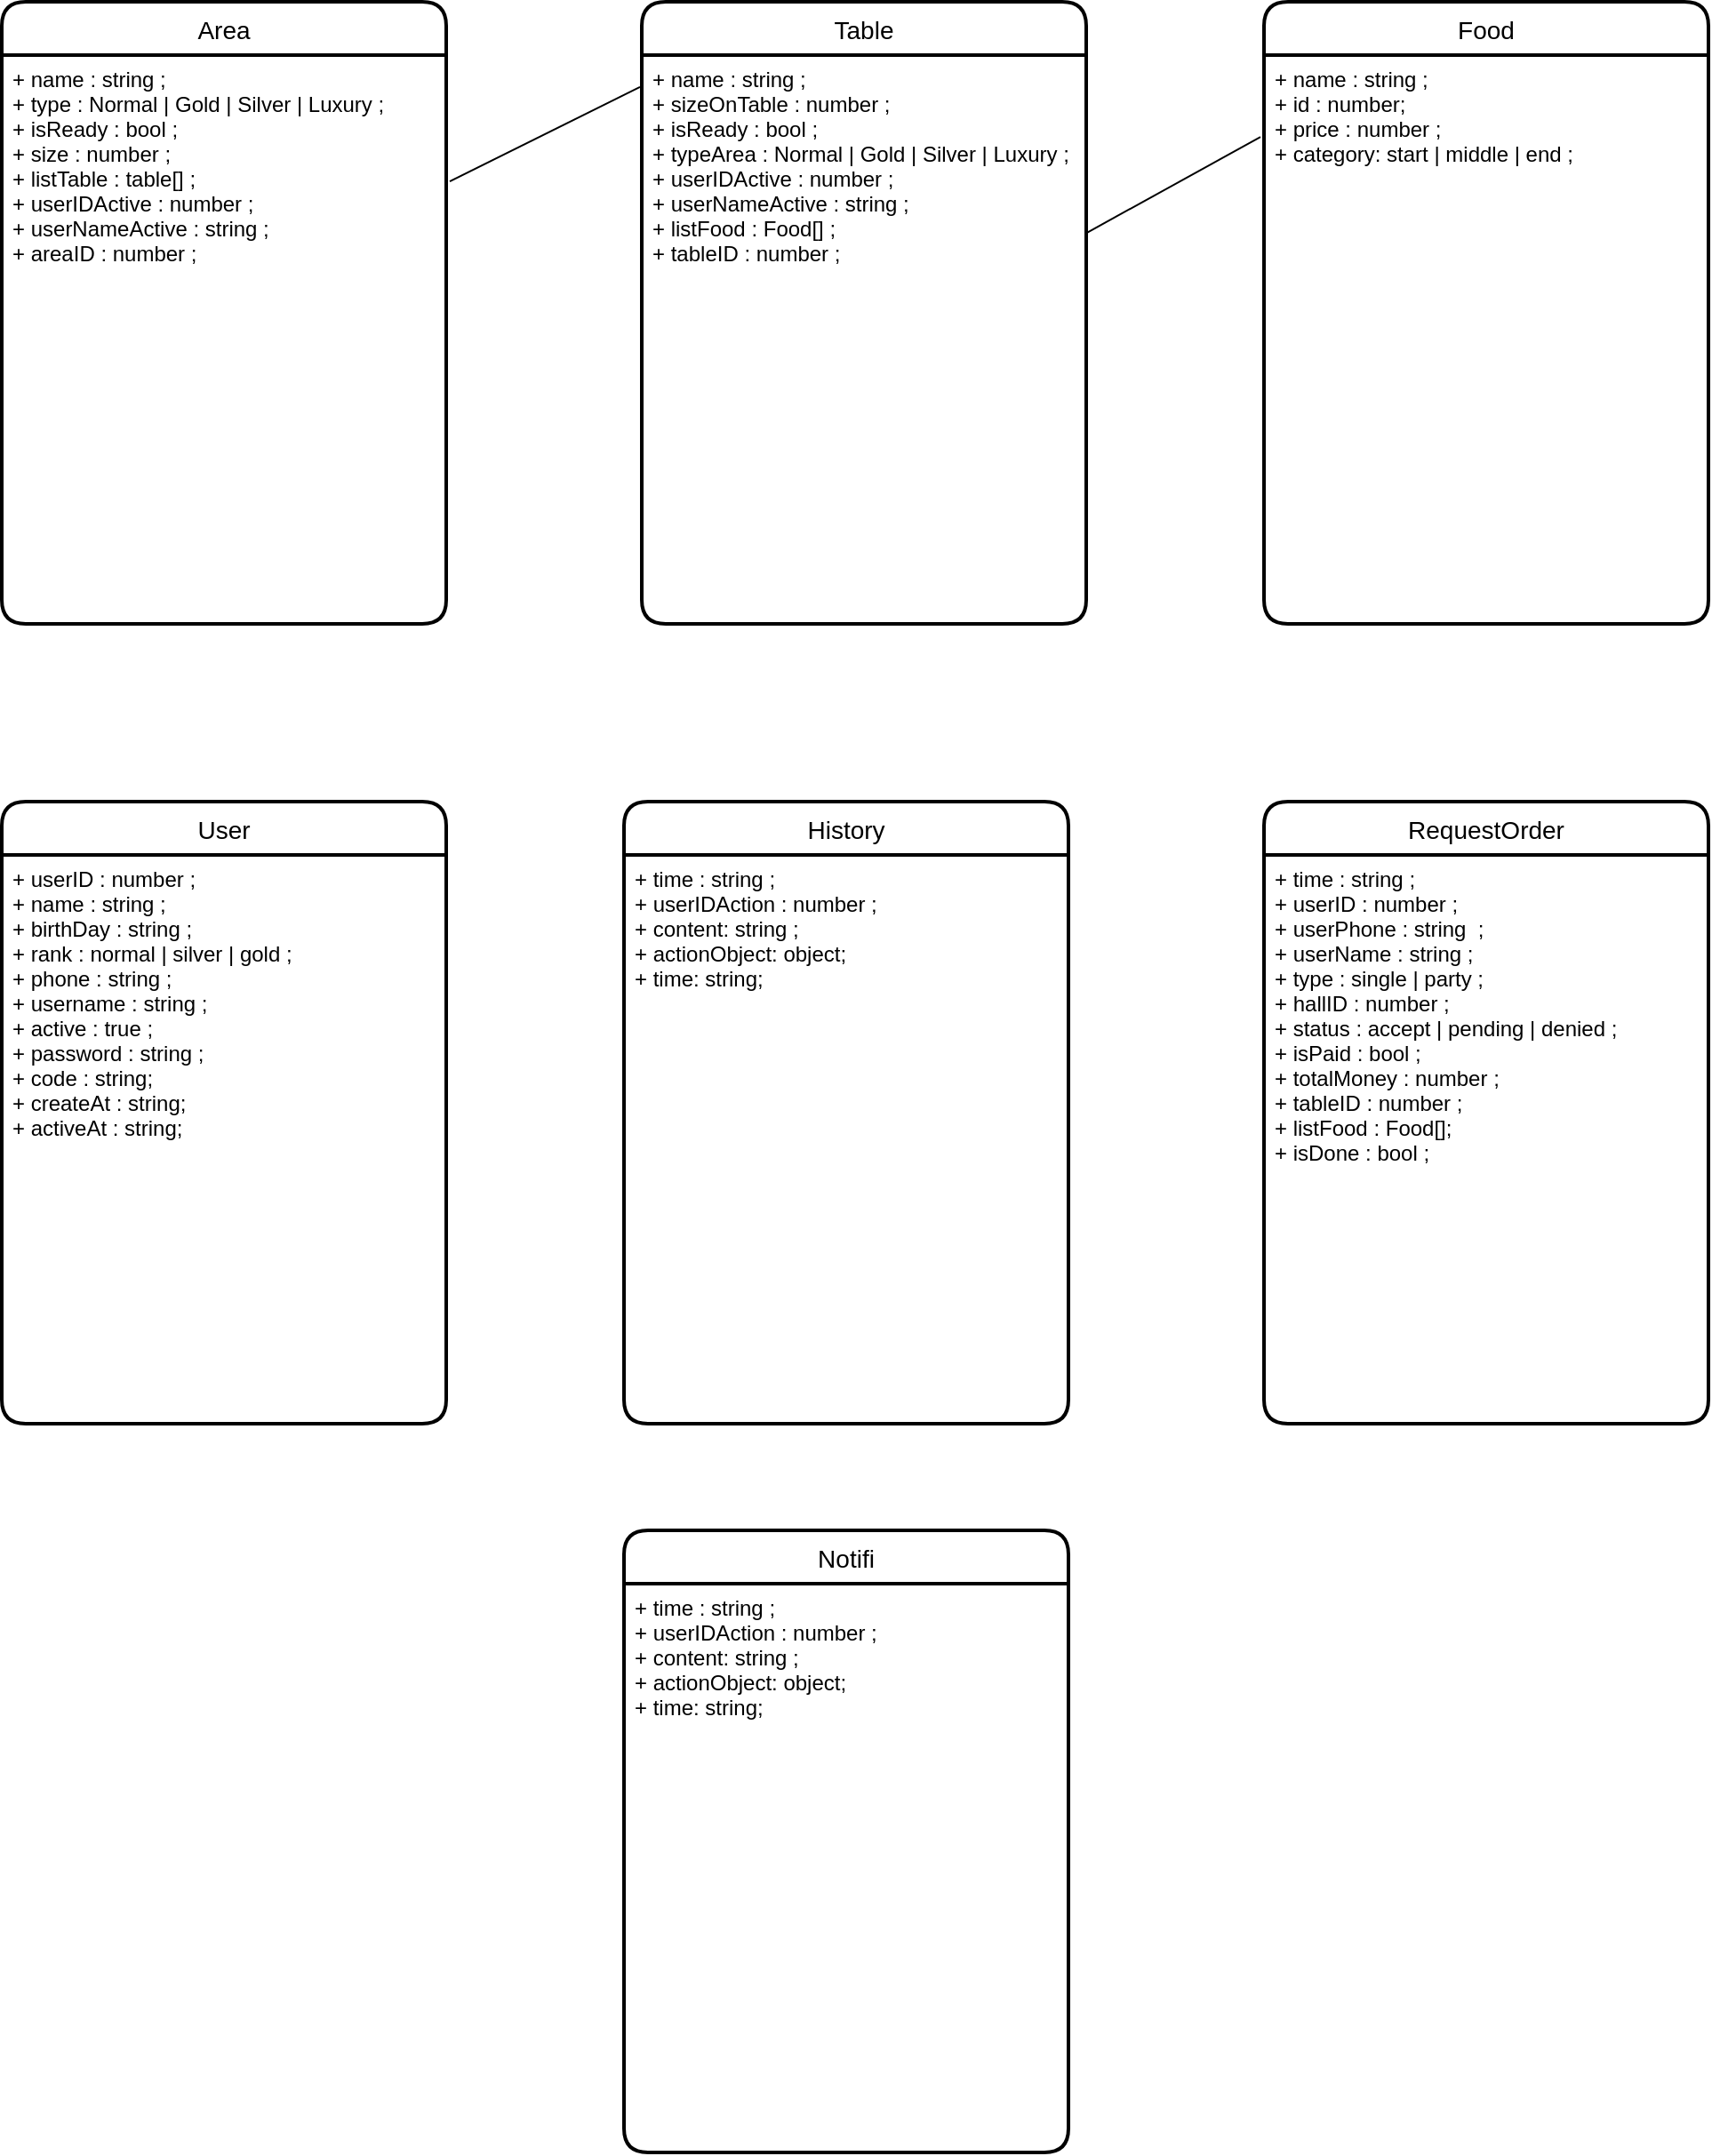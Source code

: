 <mxfile version="16.6.4" type="github">
  <diagram id="YImii7tiH5j1vaAjQ2aK" name="Page-1">
    <mxGraphModel dx="6830" dy="563" grid="1" gridSize="10" guides="1" tooltips="1" connect="1" arrows="1" fold="1" page="1" pageScale="1" pageWidth="3000" pageHeight="3000" math="0" shadow="0">
      <root>
        <mxCell id="0" />
        <mxCell id="1" parent="0" />
        <mxCell id="hHw5ABc2bmfRjNLqlmMM-9" value="Area" style="swimlane;childLayout=stackLayout;horizontal=1;startSize=30;horizontalStack=0;rounded=1;fontSize=14;fontStyle=0;strokeWidth=2;resizeParent=0;resizeLast=1;shadow=0;dashed=0;align=center;" parent="1" vertex="1">
          <mxGeometry x="-3720" y="1100" width="250" height="350" as="geometry" />
        </mxCell>
        <mxCell id="hHw5ABc2bmfRjNLqlmMM-10" value="+ name : string ;&#xa;+ type : Normal | Gold | Silver | Luxury ;&#xa;+ isReady : bool ;&#xa;+ size : number ;&#xa;+ listTable : table[] ;&#xa;+ userIDActive : number ;&#xa;+ userNameActive : string ; &#xa;+ areaID : number ;" style="align=left;strokeColor=none;fillColor=none;spacingLeft=4;fontSize=12;verticalAlign=top;resizable=0;rotatable=0;part=1;" parent="hHw5ABc2bmfRjNLqlmMM-9" vertex="1">
          <mxGeometry y="30" width="250" height="320" as="geometry" />
        </mxCell>
        <mxCell id="hHw5ABc2bmfRjNLqlmMM-13" value="Table" style="swimlane;childLayout=stackLayout;horizontal=1;startSize=30;horizontalStack=0;rounded=1;fontSize=14;fontStyle=0;strokeWidth=2;resizeParent=0;resizeLast=1;shadow=0;dashed=0;align=center;" parent="1" vertex="1">
          <mxGeometry x="-3360" y="1100" width="250" height="350" as="geometry" />
        </mxCell>
        <mxCell id="hHw5ABc2bmfRjNLqlmMM-14" value="+ name : string ;&#xa;+ sizeOnTable : number ;&#xa;+ isReady : bool ;&#xa;+ typeArea : Normal | Gold | Silver | Luxury ;&#xa;+ userIDActive : number ;&#xa;+ userNameActive : string ;&#xa;+ listFood : Food[] ;&#xa;+ tableID : number ;" style="align=left;strokeColor=none;fillColor=none;spacingLeft=4;fontSize=12;verticalAlign=top;resizable=0;rotatable=0;part=1;" parent="hHw5ABc2bmfRjNLqlmMM-13" vertex="1">
          <mxGeometry y="30" width="250" height="320" as="geometry" />
        </mxCell>
        <mxCell id="hHw5ABc2bmfRjNLqlmMM-15" value="History" style="swimlane;childLayout=stackLayout;horizontal=1;startSize=30;horizontalStack=0;rounded=1;fontSize=14;fontStyle=0;strokeWidth=2;resizeParent=0;resizeLast=1;shadow=0;dashed=0;align=center;" parent="1" vertex="1">
          <mxGeometry x="-3370" y="1550" width="250" height="350" as="geometry" />
        </mxCell>
        <mxCell id="hHw5ABc2bmfRjNLqlmMM-16" value="+ time : string ;&#xa;+ userIDAction : number ;&#xa;+ content: string ;&#xa;+ actionObject: object;&#xa;+ time: string;" style="align=left;strokeColor=none;fillColor=none;spacingLeft=4;fontSize=12;verticalAlign=top;resizable=0;rotatable=0;part=1;" parent="hHw5ABc2bmfRjNLqlmMM-15" vertex="1">
          <mxGeometry y="30" width="250" height="320" as="geometry" />
        </mxCell>
        <mxCell id="hHw5ABc2bmfRjNLqlmMM-17" value="User" style="swimlane;childLayout=stackLayout;horizontal=1;startSize=30;horizontalStack=0;rounded=1;fontSize=14;fontStyle=0;strokeWidth=2;resizeParent=0;resizeLast=1;shadow=0;dashed=0;align=center;" parent="1" vertex="1">
          <mxGeometry x="-3720" y="1550" width="250" height="350" as="geometry" />
        </mxCell>
        <mxCell id="hHw5ABc2bmfRjNLqlmMM-18" value="+ userID : number ;&#xa;+ name : string ;&#xa;+ birthDay : string ;&#xa;+ rank : normal | silver | gold ;&#xa;+ phone : string ;&#xa;+ username : string ;&#xa;+ active : true ;&#xa;+ password : string ;&#xa;+ code : string;&#xa;+ createAt : string;&#xa;+ activeAt : string;&#xa;&#xa;" style="align=left;strokeColor=none;fillColor=none;spacingLeft=4;fontSize=12;verticalAlign=top;resizable=0;rotatable=0;part=1;" parent="hHw5ABc2bmfRjNLqlmMM-17" vertex="1">
          <mxGeometry y="30" width="250" height="320" as="geometry" />
        </mxCell>
        <mxCell id="hHw5ABc2bmfRjNLqlmMM-19" value="Food" style="swimlane;childLayout=stackLayout;horizontal=1;startSize=30;horizontalStack=0;rounded=1;fontSize=14;fontStyle=0;strokeWidth=2;resizeParent=0;resizeLast=1;shadow=0;dashed=0;align=center;" parent="1" vertex="1">
          <mxGeometry x="-3010" y="1100" width="250" height="350" as="geometry" />
        </mxCell>
        <mxCell id="hHw5ABc2bmfRjNLqlmMM-20" value="+ name : string ;&#xa;+ id : number;&#xa;+ price : number ;&#xa;+ category: start | middle | end ;&#xa;" style="align=left;strokeColor=none;fillColor=none;spacingLeft=4;fontSize=12;verticalAlign=top;resizable=0;rotatable=0;part=1;" parent="hHw5ABc2bmfRjNLqlmMM-19" vertex="1">
          <mxGeometry y="30" width="250" height="320" as="geometry" />
        </mxCell>
        <mxCell id="hHw5ABc2bmfRjNLqlmMM-21" value="" style="endArrow=none;html=1;rounded=0;exitX=1.008;exitY=0.222;exitDx=0;exitDy=0;exitPerimeter=0;entryX=-0.004;entryY=0.056;entryDx=0;entryDy=0;entryPerimeter=0;" parent="1" source="hHw5ABc2bmfRjNLqlmMM-10" target="hHw5ABc2bmfRjNLqlmMM-14" edge="1">
          <mxGeometry relative="1" as="geometry">
            <mxPoint x="-3400" y="1350" as="sourcePoint" />
            <mxPoint x="-3240" y="1350" as="targetPoint" />
          </mxGeometry>
        </mxCell>
        <mxCell id="hHw5ABc2bmfRjNLqlmMM-22" value="" style="endArrow=none;html=1;rounded=0;exitX=1;exitY=0.313;exitDx=0;exitDy=0;exitPerimeter=0;entryX=-0.008;entryY=0.144;entryDx=0;entryDy=0;entryPerimeter=0;" parent="1" source="hHw5ABc2bmfRjNLqlmMM-14" target="hHw5ABc2bmfRjNLqlmMM-20" edge="1">
          <mxGeometry relative="1" as="geometry">
            <mxPoint x="-3280" y="1350" as="sourcePoint" />
            <mxPoint x="-3120" y="1350" as="targetPoint" />
          </mxGeometry>
        </mxCell>
        <mxCell id="hHw5ABc2bmfRjNLqlmMM-23" value="RequestOrder" style="swimlane;childLayout=stackLayout;horizontal=1;startSize=30;horizontalStack=0;rounded=1;fontSize=14;fontStyle=0;strokeWidth=2;resizeParent=0;resizeLast=1;shadow=0;dashed=0;align=center;" parent="1" vertex="1">
          <mxGeometry x="-3010" y="1550" width="250" height="350" as="geometry" />
        </mxCell>
        <mxCell id="hHw5ABc2bmfRjNLqlmMM-24" value="+ time : string ;&#xa;+ userID : number ;&#xa;+ userPhone : string  ;&#xa;+ userName : string ;&#xa;+ type : single | party ;&#xa;+ hallID : number ;&#xa;+ status : accept | pending | denied ;&#xa;+ isPaid : bool ;&#xa;+ totalMoney : number ;&#xa;+ tableID : number ;&#xa;+ listFood : Food[];&#xa;+ isDone : bool ;&#xa;" style="align=left;strokeColor=none;fillColor=none;spacingLeft=4;fontSize=12;verticalAlign=top;resizable=0;rotatable=0;part=1;" parent="hHw5ABc2bmfRjNLqlmMM-23" vertex="1">
          <mxGeometry y="30" width="250" height="320" as="geometry" />
        </mxCell>
        <mxCell id="VmDObwDm4uaXN6uW43L5-1" value="Notifi" style="swimlane;childLayout=stackLayout;horizontal=1;startSize=30;horizontalStack=0;rounded=1;fontSize=14;fontStyle=0;strokeWidth=2;resizeParent=0;resizeLast=1;shadow=0;dashed=0;align=center;" vertex="1" parent="1">
          <mxGeometry x="-3370" y="1960" width="250" height="350" as="geometry" />
        </mxCell>
        <mxCell id="VmDObwDm4uaXN6uW43L5-2" value="+ time : string ;&#xa;+ userIDAction : number ;&#xa;+ content: string ;&#xa;+ actionObject: object;&#xa;+ time: string;" style="align=left;strokeColor=none;fillColor=none;spacingLeft=4;fontSize=12;verticalAlign=top;resizable=0;rotatable=0;part=1;" vertex="1" parent="VmDObwDm4uaXN6uW43L5-1">
          <mxGeometry y="30" width="250" height="320" as="geometry" />
        </mxCell>
      </root>
    </mxGraphModel>
  </diagram>
</mxfile>
